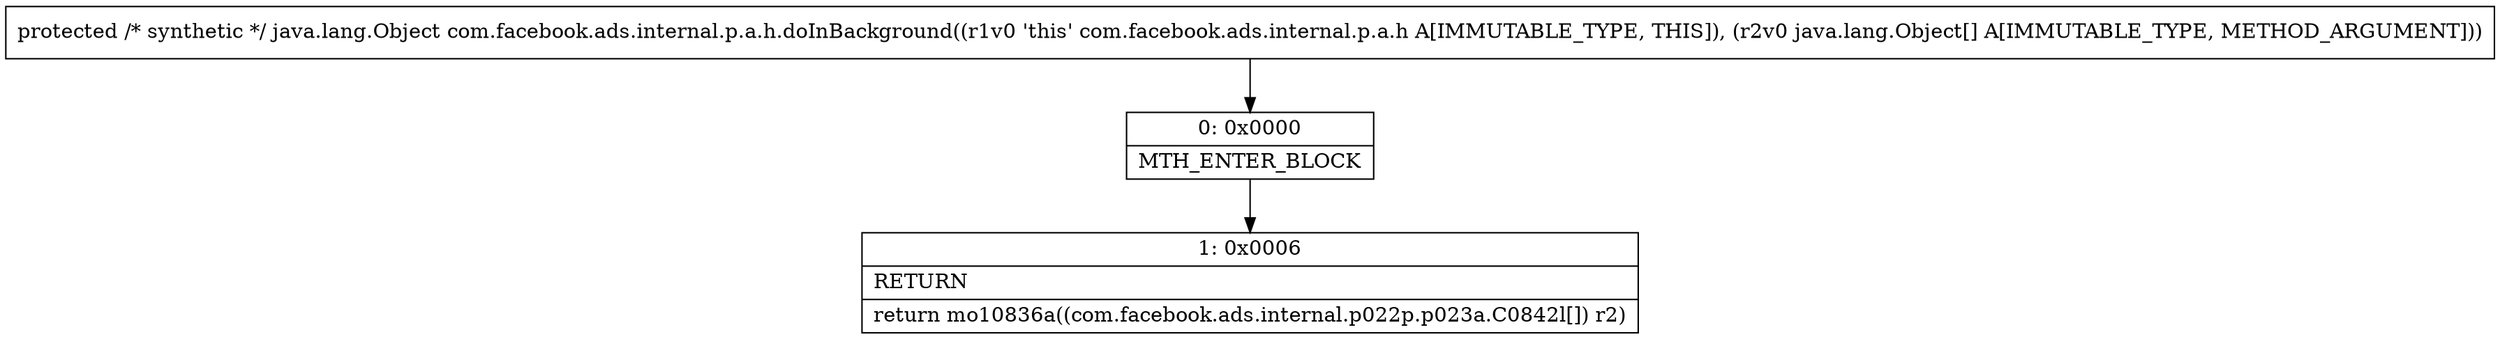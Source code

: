 digraph "CFG forcom.facebook.ads.internal.p.a.h.doInBackground([Ljava\/lang\/Object;)Ljava\/lang\/Object;" {
Node_0 [shape=record,label="{0\:\ 0x0000|MTH_ENTER_BLOCK\l}"];
Node_1 [shape=record,label="{1\:\ 0x0006|RETURN\l|return mo10836a((com.facebook.ads.internal.p022p.p023a.C0842l[]) r2)\l}"];
MethodNode[shape=record,label="{protected \/* synthetic *\/ java.lang.Object com.facebook.ads.internal.p.a.h.doInBackground((r1v0 'this' com.facebook.ads.internal.p.a.h A[IMMUTABLE_TYPE, THIS]), (r2v0 java.lang.Object[] A[IMMUTABLE_TYPE, METHOD_ARGUMENT])) }"];
MethodNode -> Node_0;
Node_0 -> Node_1;
}

